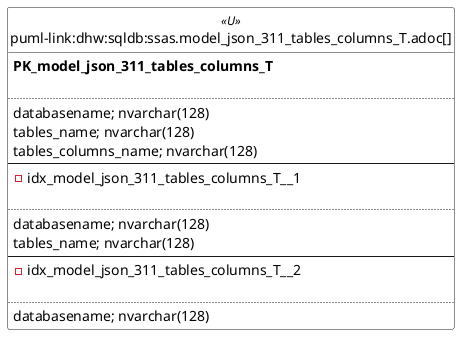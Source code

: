 @startuml
left to right direction
'top to bottom direction
hide circle
'avoide "." issues:
set namespaceSeparator none


skinparam class {
  BackgroundColor White
  BackgroundColor<<FN>> Yellow
  BackgroundColor<<FS>> Yellow
  BackgroundColor<<FT>> LightGray
  BackgroundColor<<IF>> Yellow
  BackgroundColor<<IS>> Yellow
  BackgroundColor<<P>> Aqua
  BackgroundColor<<PC>> Aqua
  BackgroundColor<<SN>> Yellow
  BackgroundColor<<SO>> SlateBlue
  BackgroundColor<<TF>> LightGray
  BackgroundColor<<TR>> Tomato
  BackgroundColor<<U>> White
  BackgroundColor<<V>> WhiteSmoke
  BackgroundColor<<X>> Aqua
  BackgroundColor<<external>> AliceBlue
}


entity "puml-link:dhw:sqldb:ssas.model_json_311_tables_columns_T.adoc[]" as ssas.model_json_311_tables_columns_T << U >> {
**PK_model_json_311_tables_columns_T**

..
databasename; nvarchar(128)
tables_name; nvarchar(128)
tables_columns_name; nvarchar(128)
--
- idx_model_json_311_tables_columns_T__1

..
databasename; nvarchar(128)
tables_name; nvarchar(128)
--
- idx_model_json_311_tables_columns_T__2

..
databasename; nvarchar(128)
}


@enduml

